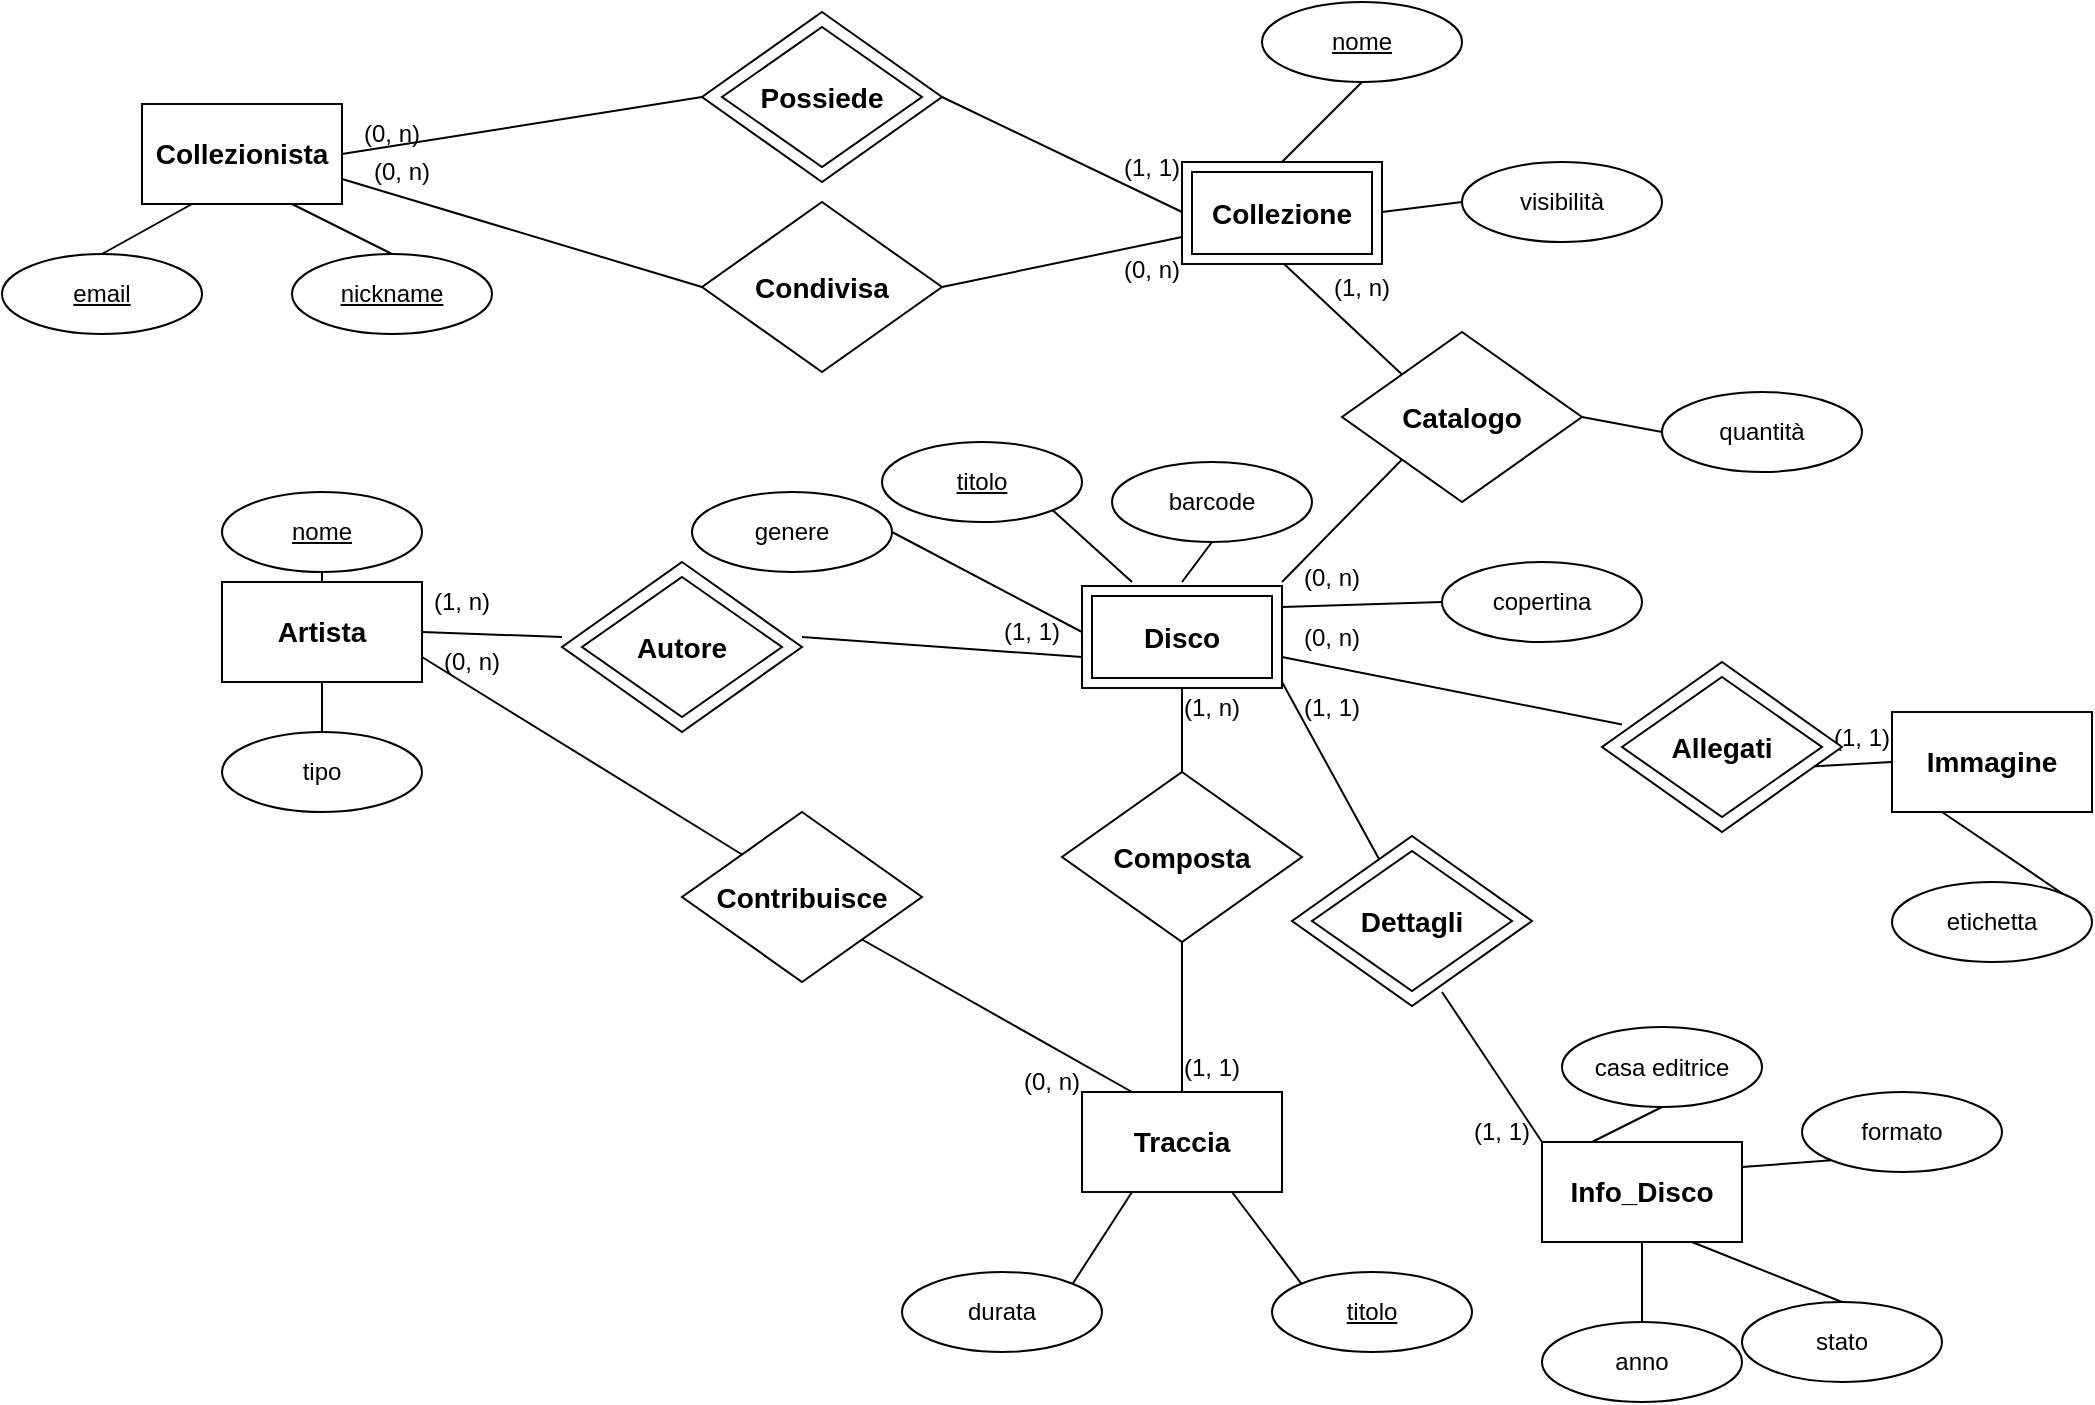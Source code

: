 <mxfile version="21.2.8" type="device">
  <diagram name="Page-1" id="KQ-Xf_K1zHx7-eHDhru5">
    <mxGraphModel dx="880" dy="526" grid="1" gridSize="10" guides="1" tooltips="1" connect="1" arrows="1" fold="1" page="1" pageScale="1" pageWidth="850" pageHeight="1100" math="0" shadow="0">
      <root>
        <mxCell id="0" />
        <mxCell id="1" parent="0" />
        <mxCell id="EAbZsNUZ0CyXFyYORpi1-27" value="" style="group" parent="1" vertex="1" connectable="0">
          <mxGeometry x="380" y="75" width="120" height="126" as="geometry" />
        </mxCell>
        <mxCell id="EAbZsNUZ0CyXFyYORpi1-133" value="" style="group" parent="EAbZsNUZ0CyXFyYORpi1-27" vertex="1" connectable="0">
          <mxGeometry width="120" height="85" as="geometry" />
        </mxCell>
        <mxCell id="EAbZsNUZ0CyXFyYORpi1-28" value="" style="shape=rhombus;html=1;dashed=0;whiteSpace=wrap;perimeter=rhombusPerimeter;" parent="EAbZsNUZ0CyXFyYORpi1-133" vertex="1">
          <mxGeometry width="120" height="85" as="geometry" />
        </mxCell>
        <mxCell id="EAbZsNUZ0CyXFyYORpi1-131" value="" style="rhombus;whiteSpace=wrap;html=1;" parent="EAbZsNUZ0CyXFyYORpi1-133" vertex="1">
          <mxGeometry x="10" y="7.5" width="100" height="70" as="geometry" />
        </mxCell>
        <mxCell id="EAbZsNUZ0CyXFyYORpi1-29" value="Possiede" style="text;html=1;strokeColor=none;fillColor=none;align=center;verticalAlign=middle;whiteSpace=wrap;rounded=0;fontStyle=1;fontSize=14;" parent="EAbZsNUZ0CyXFyYORpi1-133" vertex="1">
          <mxGeometry x="30" y="27.5" width="60" height="30" as="geometry" />
        </mxCell>
        <mxCell id="EAbZsNUZ0CyXFyYORpi1-4" value="" style="group" parent="1" vertex="1" connectable="0">
          <mxGeometry x="100" y="121" width="110" height="80" as="geometry" />
        </mxCell>
        <mxCell id="EAbZsNUZ0CyXFyYORpi1-5" value="" style="html=1;dashed=0;whiteSpace=wrap;" parent="EAbZsNUZ0CyXFyYORpi1-4" vertex="1">
          <mxGeometry width="100" height="50" as="geometry" />
        </mxCell>
        <mxCell id="EAbZsNUZ0CyXFyYORpi1-6" value="Collezionista" style="text;html=1;strokeColor=none;fillColor=none;align=center;verticalAlign=middle;whiteSpace=wrap;rounded=0;fontStyle=1;fontSize=14;" parent="EAbZsNUZ0CyXFyYORpi1-4" vertex="1">
          <mxGeometry x="20" y="10" width="60" height="30" as="geometry" />
        </mxCell>
        <mxCell id="EAbZsNUZ0CyXFyYORpi1-7" value="nickname" style="ellipse;whiteSpace=wrap;html=1;align=center;fontStyle=4;" parent="1" vertex="1">
          <mxGeometry x="175" y="196" width="100" height="40" as="geometry" />
        </mxCell>
        <mxCell id="EAbZsNUZ0CyXFyYORpi1-8" value="" style="endArrow=none;html=1;rounded=0;entryX=0.5;entryY=0;entryDx=0;entryDy=0;exitX=0.75;exitY=1;exitDx=0;exitDy=0;" parent="1" source="EAbZsNUZ0CyXFyYORpi1-5" target="EAbZsNUZ0CyXFyYORpi1-7" edge="1">
          <mxGeometry relative="1" as="geometry">
            <mxPoint x="160" y="186" as="sourcePoint" />
            <mxPoint x="130" y="286" as="targetPoint" />
          </mxGeometry>
        </mxCell>
        <mxCell id="EAbZsNUZ0CyXFyYORpi1-9" value="&lt;u&gt;email&lt;/u&gt;" style="ellipse;whiteSpace=wrap;html=1;align=center;" parent="1" vertex="1">
          <mxGeometry x="30" y="196" width="100" height="40" as="geometry" />
        </mxCell>
        <mxCell id="EAbZsNUZ0CyXFyYORpi1-10" value="" style="endArrow=none;html=1;rounded=0;entryX=0.5;entryY=0;entryDx=0;entryDy=0;exitX=0.25;exitY=1;exitDx=0;exitDy=0;" parent="1" source="EAbZsNUZ0CyXFyYORpi1-5" target="EAbZsNUZ0CyXFyYORpi1-9" edge="1">
          <mxGeometry relative="1" as="geometry">
            <mxPoint x="230" y="151" as="sourcePoint" />
            <mxPoint x="235" y="216" as="targetPoint" />
          </mxGeometry>
        </mxCell>
        <mxCell id="EAbZsNUZ0CyXFyYORpi1-13" value="&lt;u&gt;nome&lt;/u&gt;" style="ellipse;whiteSpace=wrap;html=1;align=center;" parent="1" vertex="1">
          <mxGeometry x="660" y="70" width="100" height="40" as="geometry" />
        </mxCell>
        <mxCell id="EAbZsNUZ0CyXFyYORpi1-14" value="" style="endArrow=none;html=1;rounded=0;entryX=0.5;entryY=0;entryDx=0;entryDy=0;exitX=0.5;exitY=1;exitDx=0;exitDy=0;" parent="1" source="EAbZsNUZ0CyXFyYORpi1-13" edge="1">
          <mxGeometry relative="1" as="geometry">
            <mxPoint x="830" y="160" as="sourcePoint" />
            <mxPoint x="670" y="150" as="targetPoint" />
          </mxGeometry>
        </mxCell>
        <mxCell id="EAbZsNUZ0CyXFyYORpi1-16" value="anno" style="ellipse;whiteSpace=wrap;html=1;align=center;" parent="1" vertex="1">
          <mxGeometry x="800" y="730" width="100" height="40" as="geometry" />
        </mxCell>
        <mxCell id="EAbZsNUZ0CyXFyYORpi1-17" value="genere" style="ellipse;whiteSpace=wrap;html=1;align=center;" parent="1" vertex="1">
          <mxGeometry x="375" y="315" width="100" height="40" as="geometry" />
        </mxCell>
        <mxCell id="EAbZsNUZ0CyXFyYORpi1-18" value="&lt;u&gt;titolo&lt;/u&gt;" style="ellipse;whiteSpace=wrap;html=1;align=center;" parent="1" vertex="1">
          <mxGeometry x="470" y="290" width="100" height="40" as="geometry" />
        </mxCell>
        <mxCell id="EAbZsNUZ0CyXFyYORpi1-20" value="barcode" style="ellipse;whiteSpace=wrap;html=1;align=center;" parent="1" vertex="1">
          <mxGeometry x="585" y="300" width="100" height="40" as="geometry" />
        </mxCell>
        <mxCell id="EAbZsNUZ0CyXFyYORpi1-21" value="" style="group" parent="1" vertex="1" connectable="0">
          <mxGeometry x="570" y="615" width="100" height="50" as="geometry" />
        </mxCell>
        <mxCell id="EAbZsNUZ0CyXFyYORpi1-22" value="" style="html=1;dashed=0;whiteSpace=wrap;" parent="EAbZsNUZ0CyXFyYORpi1-21" vertex="1">
          <mxGeometry width="100" height="50" as="geometry" />
        </mxCell>
        <mxCell id="EAbZsNUZ0CyXFyYORpi1-23" value="Traccia" style="text;html=1;strokeColor=none;fillColor=none;align=center;verticalAlign=middle;whiteSpace=wrap;rounded=0;fontStyle=1;fontSize=14;" parent="EAbZsNUZ0CyXFyYORpi1-21" vertex="1">
          <mxGeometry x="20" y="10" width="60" height="30" as="geometry" />
        </mxCell>
        <mxCell id="EAbZsNUZ0CyXFyYORpi1-24" value="&lt;u&gt;titolo&lt;/u&gt;" style="ellipse;whiteSpace=wrap;html=1;align=center;" parent="1" vertex="1">
          <mxGeometry x="665" y="705" width="100" height="40" as="geometry" />
        </mxCell>
        <mxCell id="EAbZsNUZ0CyXFyYORpi1-25" value="durata" style="ellipse;whiteSpace=wrap;html=1;align=center;" parent="1" vertex="1">
          <mxGeometry x="480" y="705" width="100" height="40" as="geometry" />
        </mxCell>
        <mxCell id="EAbZsNUZ0CyXFyYORpi1-26" value="visibilità" style="ellipse;whiteSpace=wrap;html=1;align=center;" parent="1" vertex="1">
          <mxGeometry x="760" y="150" width="100" height="40" as="geometry" />
        </mxCell>
        <mxCell id="EAbZsNUZ0CyXFyYORpi1-30" value="" style="endArrow=none;html=1;rounded=0;entryX=1;entryY=0.5;entryDx=0;entryDy=0;exitX=0;exitY=0.5;exitDx=0;exitDy=0;" parent="1" source="EAbZsNUZ0CyXFyYORpi1-28" target="EAbZsNUZ0CyXFyYORpi1-5" edge="1">
          <mxGeometry relative="1" as="geometry">
            <mxPoint x="280" y="235" as="sourcePoint" />
            <mxPoint x="440" y="235" as="targetPoint" />
          </mxGeometry>
        </mxCell>
        <mxCell id="EAbZsNUZ0CyXFyYORpi1-31" value="(0, n)" style="text;html=1;strokeColor=none;fillColor=none;align=center;verticalAlign=middle;whiteSpace=wrap;rounded=0;" parent="1" vertex="1">
          <mxGeometry x="210" y="131" width="30" height="10" as="geometry" />
        </mxCell>
        <mxCell id="EAbZsNUZ0CyXFyYORpi1-32" value="" style="endArrow=none;html=1;rounded=0;entryX=0;entryY=0.5;entryDx=0;entryDy=0;exitX=1;exitY=0.5;exitDx=0;exitDy=0;" parent="1" source="EAbZsNUZ0CyXFyYORpi1-28" edge="1">
          <mxGeometry relative="1" as="geometry">
            <mxPoint x="730" y="188" as="sourcePoint" />
            <mxPoint x="620" y="175" as="targetPoint" />
          </mxGeometry>
        </mxCell>
        <mxCell id="EAbZsNUZ0CyXFyYORpi1-33" value="(1, 1)" style="text;html=1;strokeColor=none;fillColor=none;align=center;verticalAlign=middle;whiteSpace=wrap;rounded=0;" parent="1" vertex="1">
          <mxGeometry x="590" y="145" width="30" height="15" as="geometry" />
        </mxCell>
        <mxCell id="EAbZsNUZ0CyXFyYORpi1-34" value="" style="group" parent="1" vertex="1" connectable="0">
          <mxGeometry x="140" y="360" width="100" height="50" as="geometry" />
        </mxCell>
        <mxCell id="EAbZsNUZ0CyXFyYORpi1-35" value="" style="html=1;dashed=0;whiteSpace=wrap;" parent="EAbZsNUZ0CyXFyYORpi1-34" vertex="1">
          <mxGeometry width="100" height="50" as="geometry" />
        </mxCell>
        <mxCell id="EAbZsNUZ0CyXFyYORpi1-36" value="&lt;b&gt;&lt;font style=&quot;font-size: 14px;&quot;&gt;Artista&lt;/font&gt;&lt;/b&gt;" style="text;html=1;strokeColor=none;fillColor=none;align=center;verticalAlign=middle;whiteSpace=wrap;rounded=0;" parent="EAbZsNUZ0CyXFyYORpi1-34" vertex="1">
          <mxGeometry x="20" y="10" width="60" height="30" as="geometry" />
        </mxCell>
        <mxCell id="EAbZsNUZ0CyXFyYORpi1-43" value="" style="endArrow=none;html=1;rounded=0;entryX=0.5;entryY=0;entryDx=0;entryDy=0;exitX=0.5;exitY=1;exitDx=0;exitDy=0;" parent="1" source="EAbZsNUZ0CyXFyYORpi1-47" target="EAbZsNUZ0CyXFyYORpi1-35" edge="1">
          <mxGeometry relative="1" as="geometry">
            <mxPoint x="680" y="285" as="sourcePoint" />
            <mxPoint x="640" y="325" as="targetPoint" />
          </mxGeometry>
        </mxCell>
        <mxCell id="EAbZsNUZ0CyXFyYORpi1-44" value="" style="endArrow=none;html=1;rounded=0;entryX=0.5;entryY=0;entryDx=0;entryDy=0;exitX=0.5;exitY=1;exitDx=0;exitDy=0;" parent="1" source="EAbZsNUZ0CyXFyYORpi1-20" edge="1">
          <mxGeometry relative="1" as="geometry">
            <mxPoint x="730" y="295" as="sourcePoint" />
            <mxPoint x="620" y="360" as="targetPoint" />
          </mxGeometry>
        </mxCell>
        <mxCell id="EAbZsNUZ0CyXFyYORpi1-45" value="" style="endArrow=none;html=1;rounded=0;entryX=1;entryY=1;entryDx=0;entryDy=0;exitX=0.25;exitY=0;exitDx=0;exitDy=0;" parent="1" target="EAbZsNUZ0CyXFyYORpi1-18" edge="1">
          <mxGeometry relative="1" as="geometry">
            <mxPoint x="595" y="360" as="sourcePoint" />
            <mxPoint x="710" y="335" as="targetPoint" />
          </mxGeometry>
        </mxCell>
        <mxCell id="EAbZsNUZ0CyXFyYORpi1-46" value="" style="endArrow=none;html=1;rounded=0;entryX=0;entryY=1;entryDx=0;entryDy=0;exitX=1;exitY=0.25;exitDx=0;exitDy=0;" parent="1" source="EAbZsNUZ0CyXFyYORpi1-119" target="EAbZsNUZ0CyXFyYORpi1-121" edge="1">
          <mxGeometry relative="1" as="geometry">
            <mxPoint x="810" y="380" as="sourcePoint" />
            <mxPoint x="740" y="345" as="targetPoint" />
          </mxGeometry>
        </mxCell>
        <mxCell id="EAbZsNUZ0CyXFyYORpi1-47" value="nome" style="ellipse;whiteSpace=wrap;html=1;align=center;fontStyle=4;" parent="1" vertex="1">
          <mxGeometry x="140" y="315" width="100" height="40" as="geometry" />
        </mxCell>
        <mxCell id="EAbZsNUZ0CyXFyYORpi1-50" value="" style="endArrow=none;html=1;rounded=0;entryX=1;entryY=0.5;entryDx=0;entryDy=0;exitX=0;exitY=0.5;exitDx=0;exitDy=0;" parent="1" target="EAbZsNUZ0CyXFyYORpi1-17" edge="1">
          <mxGeometry relative="1" as="geometry">
            <mxPoint x="570" y="385" as="sourcePoint" />
            <mxPoint x="700" y="473" as="targetPoint" />
          </mxGeometry>
        </mxCell>
        <mxCell id="EAbZsNUZ0CyXFyYORpi1-51" value="" style="endArrow=none;html=1;rounded=0;entryX=0.5;entryY=0;entryDx=0;entryDy=0;exitX=0.5;exitY=1;exitDx=0;exitDy=0;" parent="1" source="EAbZsNUZ0CyXFyYORpi1-119" target="EAbZsNUZ0CyXFyYORpi1-16" edge="1">
          <mxGeometry relative="1" as="geometry">
            <mxPoint x="660" y="465" as="sourcePoint" />
            <mxPoint x="620" y="483" as="targetPoint" />
          </mxGeometry>
        </mxCell>
        <mxCell id="EAbZsNUZ0CyXFyYORpi1-52" value="" style="endArrow=none;html=1;rounded=0;exitX=0.75;exitY=1;exitDx=0;exitDy=0;entryX=0.5;entryY=0;entryDx=0;entryDy=0;" parent="1" source="EAbZsNUZ0CyXFyYORpi1-119" target="EAbZsNUZ0CyXFyYORpi1-122" edge="1">
          <mxGeometry relative="1" as="geometry">
            <mxPoint x="620" y="445" as="sourcePoint" />
            <mxPoint x="555" y="421" as="targetPoint" />
          </mxGeometry>
        </mxCell>
        <mxCell id="EAbZsNUZ0CyXFyYORpi1-53" value="" style="group" parent="1" vertex="1" connectable="0">
          <mxGeometry x="700" y="235" width="120" height="85" as="geometry" />
        </mxCell>
        <mxCell id="EAbZsNUZ0CyXFyYORpi1-54" value="" style="shape=rhombus;html=1;dashed=0;whiteSpace=wrap;perimeter=rhombusPerimeter;" parent="EAbZsNUZ0CyXFyYORpi1-53" vertex="1">
          <mxGeometry width="120" height="85" as="geometry" />
        </mxCell>
        <mxCell id="EAbZsNUZ0CyXFyYORpi1-55" value="Catalogo" style="text;html=1;strokeColor=none;fillColor=none;align=center;verticalAlign=middle;whiteSpace=wrap;rounded=0;fontStyle=1;fontSize=14;" parent="EAbZsNUZ0CyXFyYORpi1-53" vertex="1">
          <mxGeometry x="30" y="27.5" width="60" height="30" as="geometry" />
        </mxCell>
        <mxCell id="EAbZsNUZ0CyXFyYORpi1-56" value="" style="endArrow=none;html=1;rounded=0;entryX=0;entryY=0;entryDx=0;entryDy=0;exitX=0.5;exitY=1;exitDx=0;exitDy=0;" parent="1" target="EAbZsNUZ0CyXFyYORpi1-54" edge="1">
          <mxGeometry relative="1" as="geometry">
            <mxPoint x="670" y="200" as="sourcePoint" />
            <mxPoint x="520" y="280" as="targetPoint" />
          </mxGeometry>
        </mxCell>
        <mxCell id="EAbZsNUZ0CyXFyYORpi1-57" value="(0, n)" style="text;html=1;strokeColor=none;fillColor=none;align=center;verticalAlign=middle;whiteSpace=wrap;rounded=0;" parent="1" vertex="1">
          <mxGeometry x="590" y="196" width="30" height="15" as="geometry" />
        </mxCell>
        <mxCell id="EAbZsNUZ0CyXFyYORpi1-58" value="" style="endArrow=none;html=1;rounded=0;entryX=0;entryY=1;entryDx=0;entryDy=0;exitX=1;exitY=0;exitDx=0;exitDy=0;" parent="1" target="EAbZsNUZ0CyXFyYORpi1-54" edge="1">
          <mxGeometry relative="1" as="geometry">
            <mxPoint x="670" y="360" as="sourcePoint" />
            <mxPoint x="650" y="275" as="targetPoint" />
          </mxGeometry>
        </mxCell>
        <mxCell id="EAbZsNUZ0CyXFyYORpi1-59" value="(0, n)" style="text;html=1;strokeColor=none;fillColor=none;align=center;verticalAlign=middle;whiteSpace=wrap;rounded=0;" parent="1" vertex="1">
          <mxGeometry x="680" y="350" width="30" height="15" as="geometry" />
        </mxCell>
        <mxCell id="EAbZsNUZ0CyXFyYORpi1-63" value="" style="endArrow=none;html=1;rounded=0;entryX=1;entryY=0.5;entryDx=0;entryDy=0;exitX=0;exitY=0.5;exitDx=0;exitDy=0;" parent="1" target="EAbZsNUZ0CyXFyYORpi1-35" edge="1">
          <mxGeometry relative="1" as="geometry">
            <mxPoint x="310" y="387.5" as="sourcePoint" />
            <mxPoint x="320" y="240" as="targetPoint" />
          </mxGeometry>
        </mxCell>
        <mxCell id="EAbZsNUZ0CyXFyYORpi1-64" value="(1, n)" style="text;html=1;strokeColor=none;fillColor=none;align=center;verticalAlign=middle;whiteSpace=wrap;rounded=0;" parent="1" vertex="1">
          <mxGeometry x="245" y="365" width="30" height="10" as="geometry" />
        </mxCell>
        <mxCell id="EAbZsNUZ0CyXFyYORpi1-65" value="" style="endArrow=none;html=1;rounded=0;entryX=1;entryY=0.5;entryDx=0;entryDy=0;exitX=0;exitY=0.75;exitDx=0;exitDy=0;" parent="1" edge="1">
          <mxGeometry relative="1" as="geometry">
            <mxPoint x="570" y="397.5" as="sourcePoint" />
            <mxPoint x="430" y="387.5" as="targetPoint" />
          </mxGeometry>
        </mxCell>
        <mxCell id="EAbZsNUZ0CyXFyYORpi1-66" value="(1, 1)" style="text;html=1;strokeColor=none;fillColor=none;align=center;verticalAlign=middle;whiteSpace=wrap;rounded=0;" parent="1" vertex="1">
          <mxGeometry x="530" y="380" width="30" height="10" as="geometry" />
        </mxCell>
        <mxCell id="EAbZsNUZ0CyXFyYORpi1-67" value="" style="endArrow=none;html=1;rounded=0;entryX=1;entryY=0;entryDx=0;entryDy=0;exitX=0.25;exitY=1;exitDx=0;exitDy=0;" parent="1" source="EAbZsNUZ0CyXFyYORpi1-22" target="EAbZsNUZ0CyXFyYORpi1-25" edge="1">
          <mxGeometry relative="1" as="geometry">
            <mxPoint x="780" y="635" as="sourcePoint" />
            <mxPoint x="660" y="575" as="targetPoint" />
          </mxGeometry>
        </mxCell>
        <mxCell id="EAbZsNUZ0CyXFyYORpi1-68" value="" style="endArrow=none;html=1;rounded=0;entryX=0.75;entryY=1;entryDx=0;entryDy=0;exitX=0;exitY=0;exitDx=0;exitDy=0;" parent="1" source="EAbZsNUZ0CyXFyYORpi1-24" target="EAbZsNUZ0CyXFyYORpi1-22" edge="1">
          <mxGeometry relative="1" as="geometry">
            <mxPoint x="760" y="645" as="sourcePoint" />
            <mxPoint x="640" y="585" as="targetPoint" />
          </mxGeometry>
        </mxCell>
        <mxCell id="EAbZsNUZ0CyXFyYORpi1-69" value="" style="group" parent="1" vertex="1" connectable="0">
          <mxGeometry x="560" y="455" width="120" height="85" as="geometry" />
        </mxCell>
        <mxCell id="EAbZsNUZ0CyXFyYORpi1-70" value="" style="shape=rhombus;html=1;dashed=0;whiteSpace=wrap;perimeter=rhombusPerimeter;" parent="EAbZsNUZ0CyXFyYORpi1-69" vertex="1">
          <mxGeometry width="120" height="85" as="geometry" />
        </mxCell>
        <mxCell id="EAbZsNUZ0CyXFyYORpi1-71" value="Composta" style="text;html=1;strokeColor=none;fillColor=none;align=center;verticalAlign=middle;whiteSpace=wrap;rounded=0;fontStyle=1;fontSize=14;" parent="EAbZsNUZ0CyXFyYORpi1-69" vertex="1">
          <mxGeometry x="30" y="27.5" width="60" height="30" as="geometry" />
        </mxCell>
        <mxCell id="EAbZsNUZ0CyXFyYORpi1-72" value="" style="endArrow=none;html=1;rounded=0;entryX=0.5;entryY=0;entryDx=0;entryDy=0;exitX=0.5;exitY=1;exitDx=0;exitDy=0;" parent="1" target="EAbZsNUZ0CyXFyYORpi1-70" edge="1">
          <mxGeometry relative="1" as="geometry">
            <mxPoint x="620" y="410" as="sourcePoint" />
            <mxPoint x="620" y="566.5" as="targetPoint" />
          </mxGeometry>
        </mxCell>
        <mxCell id="EAbZsNUZ0CyXFyYORpi1-73" value="(1, n)" style="text;html=1;strokeColor=none;fillColor=none;align=center;verticalAlign=middle;whiteSpace=wrap;rounded=0;" parent="1" vertex="1">
          <mxGeometry x="620" y="415" width="30" height="15" as="geometry" />
        </mxCell>
        <mxCell id="EAbZsNUZ0CyXFyYORpi1-74" value="" style="endArrow=none;html=1;rounded=0;entryX=0.5;entryY=1;entryDx=0;entryDy=0;exitX=0.5;exitY=0;exitDx=0;exitDy=0;" parent="1" source="EAbZsNUZ0CyXFyYORpi1-22" target="EAbZsNUZ0CyXFyYORpi1-70" edge="1">
          <mxGeometry relative="1" as="geometry">
            <mxPoint x="770" y="646.5" as="sourcePoint" />
            <mxPoint x="750" y="561.5" as="targetPoint" />
          </mxGeometry>
        </mxCell>
        <mxCell id="EAbZsNUZ0CyXFyYORpi1-75" value="(1, 1)" style="text;html=1;strokeColor=none;fillColor=none;align=center;verticalAlign=middle;whiteSpace=wrap;rounded=0;" parent="1" vertex="1">
          <mxGeometry x="620" y="595" width="30" height="15" as="geometry" />
        </mxCell>
        <mxCell id="EAbZsNUZ0CyXFyYORpi1-76" value="" style="group" parent="1" vertex="1" connectable="0">
          <mxGeometry x="380" y="170" width="120" height="85" as="geometry" />
        </mxCell>
        <mxCell id="EAbZsNUZ0CyXFyYORpi1-77" value="" style="shape=rhombus;html=1;dashed=0;whiteSpace=wrap;perimeter=rhombusPerimeter;" parent="EAbZsNUZ0CyXFyYORpi1-76" vertex="1">
          <mxGeometry width="120" height="85" as="geometry" />
        </mxCell>
        <mxCell id="EAbZsNUZ0CyXFyYORpi1-78" value="Condivisa" style="text;html=1;strokeColor=none;fillColor=none;align=center;verticalAlign=middle;whiteSpace=wrap;rounded=0;fontStyle=1;fontSize=14;" parent="EAbZsNUZ0CyXFyYORpi1-76" vertex="1">
          <mxGeometry x="30" y="27.5" width="60" height="30" as="geometry" />
        </mxCell>
        <mxCell id="EAbZsNUZ0CyXFyYORpi1-79" value="" style="endArrow=none;html=1;rounded=0;entryX=1;entryY=0.75;entryDx=0;entryDy=0;exitX=0;exitY=0.5;exitDx=0;exitDy=0;" parent="1" source="EAbZsNUZ0CyXFyYORpi1-77" target="EAbZsNUZ0CyXFyYORpi1-5" edge="1">
          <mxGeometry relative="1" as="geometry">
            <mxPoint x="410" y="375" as="sourcePoint" />
            <mxPoint x="330" y="286" as="targetPoint" />
          </mxGeometry>
        </mxCell>
        <mxCell id="EAbZsNUZ0CyXFyYORpi1-80" value="(0, n)" style="text;html=1;strokeColor=none;fillColor=none;align=center;verticalAlign=middle;whiteSpace=wrap;rounded=0;" parent="1" vertex="1">
          <mxGeometry x="215" y="150" width="30" height="10" as="geometry" />
        </mxCell>
        <mxCell id="EAbZsNUZ0CyXFyYORpi1-81" value="" style="endArrow=none;html=1;rounded=0;entryX=0;entryY=0.75;entryDx=0;entryDy=0;exitX=1;exitY=0.5;exitDx=0;exitDy=0;" parent="1" source="EAbZsNUZ0CyXFyYORpi1-77" edge="1">
          <mxGeometry relative="1" as="geometry">
            <mxPoint x="860" y="328" as="sourcePoint" />
            <mxPoint x="620" y="187.5" as="targetPoint" />
          </mxGeometry>
        </mxCell>
        <mxCell id="EAbZsNUZ0CyXFyYORpi1-82" value="(1, n)" style="text;html=1;strokeColor=none;fillColor=none;align=center;verticalAlign=middle;whiteSpace=wrap;rounded=0;" parent="1" vertex="1">
          <mxGeometry x="695" y="205" width="30" height="15" as="geometry" />
        </mxCell>
        <mxCell id="EAbZsNUZ0CyXFyYORpi1-83" value="" style="endArrow=none;html=1;rounded=0;entryX=1;entryY=0.5;entryDx=0;entryDy=0;exitX=0;exitY=0.5;exitDx=0;exitDy=0;" parent="1" source="EAbZsNUZ0CyXFyYORpi1-26" edge="1">
          <mxGeometry relative="1" as="geometry">
            <mxPoint x="780" y="115" as="sourcePoint" />
            <mxPoint x="720" y="175" as="targetPoint" />
          </mxGeometry>
        </mxCell>
        <mxCell id="EAbZsNUZ0CyXFyYORpi1-86" value="etichetta" style="ellipse;whiteSpace=wrap;html=1;align=center;" parent="1" vertex="1">
          <mxGeometry x="975" y="510" width="100" height="40" as="geometry" />
        </mxCell>
        <mxCell id="EAbZsNUZ0CyXFyYORpi1-87" value="" style="endArrow=none;html=1;rounded=0;entryX=1;entryY=0;entryDx=0;entryDy=0;exitX=0.25;exitY=1;exitDx=0;exitDy=0;" parent="1" source="EAbZsNUZ0CyXFyYORpi1-103" target="EAbZsNUZ0CyXFyYORpi1-86" edge="1">
          <mxGeometry relative="1" as="geometry">
            <mxPoint x="959.787" y="469.199" as="sourcePoint" />
            <mxPoint x="905" y="401" as="targetPoint" />
          </mxGeometry>
        </mxCell>
        <mxCell id="EAbZsNUZ0CyXFyYORpi1-88" value="casa editrice" style="ellipse;whiteSpace=wrap;html=1;align=center;" parent="1" vertex="1">
          <mxGeometry x="810" y="582.5" width="100" height="40" as="geometry" />
        </mxCell>
        <mxCell id="EAbZsNUZ0CyXFyYORpi1-89" value="" style="endArrow=none;html=1;rounded=0;entryX=0.5;entryY=1;entryDx=0;entryDy=0;exitX=0.25;exitY=0;exitDx=0;exitDy=0;" parent="1" source="EAbZsNUZ0CyXFyYORpi1-119" target="EAbZsNUZ0CyXFyYORpi1-88" edge="1">
          <mxGeometry relative="1" as="geometry">
            <mxPoint x="840" y="465" as="sourcePoint" />
            <mxPoint x="920" y="476" as="targetPoint" />
          </mxGeometry>
        </mxCell>
        <mxCell id="EAbZsNUZ0CyXFyYORpi1-90" value="" style="group" parent="1" vertex="1" connectable="0">
          <mxGeometry x="370" y="475" width="120" height="85" as="geometry" />
        </mxCell>
        <mxCell id="EAbZsNUZ0CyXFyYORpi1-91" value="" style="shape=rhombus;html=1;dashed=0;whiteSpace=wrap;perimeter=rhombusPerimeter;" parent="EAbZsNUZ0CyXFyYORpi1-90" vertex="1">
          <mxGeometry width="120" height="85" as="geometry" />
        </mxCell>
        <mxCell id="EAbZsNUZ0CyXFyYORpi1-92" value="Contribuisce" style="text;html=1;strokeColor=none;fillColor=none;align=center;verticalAlign=middle;whiteSpace=wrap;rounded=0;fontStyle=1;fontSize=14;" parent="EAbZsNUZ0CyXFyYORpi1-90" vertex="1">
          <mxGeometry x="30" y="27.5" width="60" height="30" as="geometry" />
        </mxCell>
        <mxCell id="EAbZsNUZ0CyXFyYORpi1-93" value="" style="endArrow=none;html=1;rounded=0;entryX=1;entryY=0.75;entryDx=0;entryDy=0;exitX=0;exitY=0;exitDx=0;exitDy=0;" parent="1" source="EAbZsNUZ0CyXFyYORpi1-91" target="EAbZsNUZ0CyXFyYORpi1-35" edge="1">
          <mxGeometry relative="1" as="geometry">
            <mxPoint x="380" y="465" as="sourcePoint" />
            <mxPoint x="310" y="462" as="targetPoint" />
          </mxGeometry>
        </mxCell>
        <mxCell id="EAbZsNUZ0CyXFyYORpi1-94" value="" style="endArrow=none;html=1;rounded=0;entryX=1;entryY=1;entryDx=0;entryDy=0;exitX=0.25;exitY=0;exitDx=0;exitDy=0;" parent="1" source="EAbZsNUZ0CyXFyYORpi1-22" target="EAbZsNUZ0CyXFyYORpi1-91" edge="1">
          <mxGeometry relative="1" as="geometry">
            <mxPoint x="310" y="595" as="sourcePoint" />
            <mxPoint x="240" y="592" as="targetPoint" />
          </mxGeometry>
        </mxCell>
        <mxCell id="EAbZsNUZ0CyXFyYORpi1-95" value="(0, n)" style="text;html=1;strokeColor=none;fillColor=none;align=center;verticalAlign=middle;whiteSpace=wrap;rounded=0;" parent="1" vertex="1">
          <mxGeometry x="250" y="395" width="30" height="10" as="geometry" />
        </mxCell>
        <mxCell id="EAbZsNUZ0CyXFyYORpi1-96" value="(0, n)" style="text;html=1;strokeColor=none;fillColor=none;align=center;verticalAlign=middle;whiteSpace=wrap;rounded=0;" parent="1" vertex="1">
          <mxGeometry x="540" y="605" width="30" height="10" as="geometry" />
        </mxCell>
        <mxCell id="EAbZsNUZ0CyXFyYORpi1-97" value="quantità" style="ellipse;whiteSpace=wrap;html=1;align=center;" parent="1" vertex="1">
          <mxGeometry x="860" y="265" width="100" height="40" as="geometry" />
        </mxCell>
        <mxCell id="EAbZsNUZ0CyXFyYORpi1-98" value="" style="endArrow=none;html=1;rounded=0;entryX=0;entryY=0.5;entryDx=0;entryDy=0;exitX=1;exitY=0.5;exitDx=0;exitDy=0;" parent="1" source="EAbZsNUZ0CyXFyYORpi1-54" target="EAbZsNUZ0CyXFyYORpi1-97" edge="1">
          <mxGeometry relative="1" as="geometry">
            <mxPoint x="850" y="335" as="sourcePoint" />
            <mxPoint x="850" y="360" as="targetPoint" />
          </mxGeometry>
        </mxCell>
        <mxCell id="EAbZsNUZ0CyXFyYORpi1-99" value="copertina" style="ellipse;whiteSpace=wrap;html=1;align=center;" parent="1" vertex="1">
          <mxGeometry x="750" y="350" width="100" height="40" as="geometry" />
        </mxCell>
        <mxCell id="EAbZsNUZ0CyXFyYORpi1-101" value="" style="endArrow=none;html=1;rounded=0;entryX=1;entryY=0.25;entryDx=0;entryDy=0;exitX=0;exitY=0.5;exitDx=0;exitDy=0;" parent="1" source="EAbZsNUZ0CyXFyYORpi1-99" edge="1">
          <mxGeometry relative="1" as="geometry">
            <mxPoint x="700" y="590" as="sourcePoint" />
            <mxPoint x="670" y="372.5" as="targetPoint" />
          </mxGeometry>
        </mxCell>
        <mxCell id="EAbZsNUZ0CyXFyYORpi1-102" value="" style="group" parent="1" vertex="1" connectable="0">
          <mxGeometry x="975" y="425" width="100" height="50" as="geometry" />
        </mxCell>
        <mxCell id="EAbZsNUZ0CyXFyYORpi1-103" value="" style="html=1;dashed=0;whiteSpace=wrap;" parent="EAbZsNUZ0CyXFyYORpi1-102" vertex="1">
          <mxGeometry width="100" height="50" as="geometry" />
        </mxCell>
        <mxCell id="EAbZsNUZ0CyXFyYORpi1-104" value="Immagine" style="text;html=1;strokeColor=none;fillColor=none;align=center;verticalAlign=middle;whiteSpace=wrap;rounded=0;fontStyle=1;fontSize=14;" parent="EAbZsNUZ0CyXFyYORpi1-102" vertex="1">
          <mxGeometry x="20" y="10" width="60" height="30" as="geometry" />
        </mxCell>
        <mxCell id="EAbZsNUZ0CyXFyYORpi1-111" value="" style="endArrow=none;html=1;rounded=0;entryX=0;entryY=0;entryDx=0;entryDy=0;exitX=1;exitY=0.75;exitDx=0;exitDy=0;" parent="1" edge="1">
          <mxGeometry relative="1" as="geometry">
            <mxPoint x="670" y="397.5" as="sourcePoint" />
            <mxPoint x="840" y="431.25" as="targetPoint" />
          </mxGeometry>
        </mxCell>
        <mxCell id="EAbZsNUZ0CyXFyYORpi1-112" value="" style="endArrow=none;html=1;rounded=0;entryX=0;entryY=0.5;entryDx=0;entryDy=0;exitX=1;exitY=0.5;exitDx=0;exitDy=0;" parent="1" target="EAbZsNUZ0CyXFyYORpi1-103" edge="1">
          <mxGeometry relative="1" as="geometry">
            <mxPoint x="930" y="452.5" as="sourcePoint" />
            <mxPoint x="810" y="405" as="targetPoint" />
          </mxGeometry>
        </mxCell>
        <mxCell id="EAbZsNUZ0CyXFyYORpi1-113" value="(1, 1)" style="text;html=1;strokeColor=none;fillColor=none;align=center;verticalAlign=middle;whiteSpace=wrap;rounded=0;" parent="1" vertex="1">
          <mxGeometry x="945" y="430" width="30" height="15" as="geometry" />
        </mxCell>
        <mxCell id="EAbZsNUZ0CyXFyYORpi1-114" value="(0, n)" style="text;html=1;strokeColor=none;fillColor=none;align=center;verticalAlign=middle;whiteSpace=wrap;rounded=0;" parent="1" vertex="1">
          <mxGeometry x="680" y="380" width="30" height="15" as="geometry" />
        </mxCell>
        <mxCell id="EAbZsNUZ0CyXFyYORpi1-116" value="tipo" style="ellipse;whiteSpace=wrap;html=1;align=center;" parent="1" vertex="1">
          <mxGeometry x="140" y="435" width="100" height="40" as="geometry" />
        </mxCell>
        <mxCell id="EAbZsNUZ0CyXFyYORpi1-117" value="" style="endArrow=none;html=1;rounded=0;entryX=0.5;entryY=0;entryDx=0;entryDy=0;exitX=0.5;exitY=1;exitDx=0;exitDy=0;" parent="1" source="EAbZsNUZ0CyXFyYORpi1-35" target="EAbZsNUZ0CyXFyYORpi1-116" edge="1">
          <mxGeometry relative="1" as="geometry">
            <mxPoint x="290" y="490" as="sourcePoint" />
            <mxPoint x="130" y="392" as="targetPoint" />
          </mxGeometry>
        </mxCell>
        <mxCell id="EAbZsNUZ0CyXFyYORpi1-118" value="" style="group" parent="1" vertex="1" connectable="0">
          <mxGeometry x="800" y="640" width="100" height="50" as="geometry" />
        </mxCell>
        <mxCell id="EAbZsNUZ0CyXFyYORpi1-119" value="" style="html=1;dashed=0;whiteSpace=wrap;" parent="EAbZsNUZ0CyXFyYORpi1-118" vertex="1">
          <mxGeometry width="100" height="50" as="geometry" />
        </mxCell>
        <mxCell id="EAbZsNUZ0CyXFyYORpi1-120" value="Info_Disco" style="text;html=1;strokeColor=none;fillColor=none;align=center;verticalAlign=middle;whiteSpace=wrap;rounded=0;fontStyle=1;fontSize=14;" parent="EAbZsNUZ0CyXFyYORpi1-118" vertex="1">
          <mxGeometry x="20" y="10" width="60" height="30" as="geometry" />
        </mxCell>
        <mxCell id="EAbZsNUZ0CyXFyYORpi1-121" value="formato" style="ellipse;whiteSpace=wrap;html=1;align=center;" parent="1" vertex="1">
          <mxGeometry x="930" y="615" width="100" height="40" as="geometry" />
        </mxCell>
        <mxCell id="EAbZsNUZ0CyXFyYORpi1-122" value="stato" style="ellipse;whiteSpace=wrap;html=1;align=center;" parent="1" vertex="1">
          <mxGeometry x="900" y="720" width="100" height="40" as="geometry" />
        </mxCell>
        <mxCell id="EAbZsNUZ0CyXFyYORpi1-126" value="" style="endArrow=none;html=1;rounded=0;entryX=0;entryY=0;entryDx=0;entryDy=0;exitX=1;exitY=1;exitDx=0;exitDy=0;" parent="1" edge="1">
          <mxGeometry relative="1" as="geometry">
            <mxPoint x="670" y="410" as="sourcePoint" />
            <mxPoint x="720" y="501.25" as="targetPoint" />
          </mxGeometry>
        </mxCell>
        <mxCell id="EAbZsNUZ0CyXFyYORpi1-127" value="" style="endArrow=none;html=1;rounded=0;entryX=0;entryY=0;entryDx=0;entryDy=0;exitX=0.5;exitY=1;exitDx=0;exitDy=0;" parent="1" target="EAbZsNUZ0CyXFyYORpi1-119" edge="1">
          <mxGeometry relative="1" as="geometry">
            <mxPoint x="750" y="565" as="sourcePoint" />
            <mxPoint x="930" y="643" as="targetPoint" />
          </mxGeometry>
        </mxCell>
        <mxCell id="EAbZsNUZ0CyXFyYORpi1-128" value="(1, 1)" style="text;html=1;strokeColor=none;fillColor=none;align=center;verticalAlign=middle;whiteSpace=wrap;rounded=0;" parent="1" vertex="1">
          <mxGeometry x="680" y="415" width="30" height="15" as="geometry" />
        </mxCell>
        <mxCell id="EAbZsNUZ0CyXFyYORpi1-129" value="(1, 1)" style="text;html=1;strokeColor=none;fillColor=none;align=center;verticalAlign=middle;whiteSpace=wrap;rounded=0;" parent="1" vertex="1">
          <mxGeometry x="765" y="627.5" width="30" height="15" as="geometry" />
        </mxCell>
        <mxCell id="EAbZsNUZ0CyXFyYORpi1-130" value="&lt;b&gt;&lt;font style=&quot;font-size: 14px;&quot;&gt;Collezione&lt;/font&gt;&lt;/b&gt;" style="shape=ext;margin=3;double=1;whiteSpace=wrap;html=1;align=center;" parent="1" vertex="1">
          <mxGeometry x="620" y="150" width="100" height="51" as="geometry" />
        </mxCell>
        <mxCell id="EAbZsNUZ0CyXFyYORpi1-132" value="&lt;b&gt;&lt;font style=&quot;font-size: 14px;&quot;&gt;Disco&lt;/font&gt;&lt;/b&gt;" style="shape=ext;margin=3;double=1;whiteSpace=wrap;html=1;align=center;" parent="1" vertex="1">
          <mxGeometry x="570" y="362" width="100" height="51" as="geometry" />
        </mxCell>
        <mxCell id="EAbZsNUZ0CyXFyYORpi1-134" value="" style="group" parent="1" vertex="1" connectable="0">
          <mxGeometry x="310" y="350" width="120" height="85" as="geometry" />
        </mxCell>
        <mxCell id="EAbZsNUZ0CyXFyYORpi1-135" value="" style="shape=rhombus;html=1;dashed=0;whiteSpace=wrap;perimeter=rhombusPerimeter;" parent="EAbZsNUZ0CyXFyYORpi1-134" vertex="1">
          <mxGeometry width="120" height="85" as="geometry" />
        </mxCell>
        <mxCell id="EAbZsNUZ0CyXFyYORpi1-136" value="" style="rhombus;whiteSpace=wrap;html=1;" parent="EAbZsNUZ0CyXFyYORpi1-134" vertex="1">
          <mxGeometry x="10" y="7.5" width="100" height="70" as="geometry" />
        </mxCell>
        <mxCell id="EAbZsNUZ0CyXFyYORpi1-137" value="Autore" style="text;html=1;strokeColor=none;fillColor=none;align=center;verticalAlign=middle;whiteSpace=wrap;rounded=0;fontStyle=1;fontSize=14;" parent="EAbZsNUZ0CyXFyYORpi1-134" vertex="1">
          <mxGeometry x="30" y="27.5" width="60" height="30" as="geometry" />
        </mxCell>
        <mxCell id="EAbZsNUZ0CyXFyYORpi1-138" value="" style="group" parent="1" vertex="1" connectable="0">
          <mxGeometry x="675" y="487" width="120" height="126" as="geometry" />
        </mxCell>
        <mxCell id="EAbZsNUZ0CyXFyYORpi1-139" value="" style="group" parent="EAbZsNUZ0CyXFyYORpi1-138" vertex="1" connectable="0">
          <mxGeometry width="120" height="85" as="geometry" />
        </mxCell>
        <mxCell id="EAbZsNUZ0CyXFyYORpi1-140" value="" style="shape=rhombus;html=1;dashed=0;whiteSpace=wrap;perimeter=rhombusPerimeter;" parent="EAbZsNUZ0CyXFyYORpi1-139" vertex="1">
          <mxGeometry width="120" height="85" as="geometry" />
        </mxCell>
        <mxCell id="EAbZsNUZ0CyXFyYORpi1-141" value="" style="rhombus;whiteSpace=wrap;html=1;" parent="EAbZsNUZ0CyXFyYORpi1-139" vertex="1">
          <mxGeometry x="10" y="7.5" width="100" height="70" as="geometry" />
        </mxCell>
        <mxCell id="EAbZsNUZ0CyXFyYORpi1-142" value="Dettagli" style="text;html=1;strokeColor=none;fillColor=none;align=center;verticalAlign=middle;whiteSpace=wrap;rounded=0;fontStyle=1;fontSize=14;" parent="EAbZsNUZ0CyXFyYORpi1-139" vertex="1">
          <mxGeometry x="30" y="27.5" width="60" height="30" as="geometry" />
        </mxCell>
        <mxCell id="EAbZsNUZ0CyXFyYORpi1-143" value="" style="group" parent="1" vertex="1" connectable="0">
          <mxGeometry x="910" y="530" width="120" height="126" as="geometry" />
        </mxCell>
        <mxCell id="EAbZsNUZ0CyXFyYORpi1-144" value="" style="group" parent="EAbZsNUZ0CyXFyYORpi1-143" vertex="1" connectable="0">
          <mxGeometry x="-80" y="-130" width="120" height="85" as="geometry" />
        </mxCell>
        <mxCell id="EAbZsNUZ0CyXFyYORpi1-145" value="" style="shape=rhombus;html=1;dashed=0;whiteSpace=wrap;perimeter=rhombusPerimeter;" parent="EAbZsNUZ0CyXFyYORpi1-144" vertex="1">
          <mxGeometry width="120" height="85" as="geometry" />
        </mxCell>
        <mxCell id="EAbZsNUZ0CyXFyYORpi1-146" value="" style="rhombus;whiteSpace=wrap;html=1;" parent="EAbZsNUZ0CyXFyYORpi1-144" vertex="1">
          <mxGeometry x="10" y="7.5" width="100" height="70" as="geometry" />
        </mxCell>
        <mxCell id="EAbZsNUZ0CyXFyYORpi1-147" value="Allegati" style="text;html=1;strokeColor=none;fillColor=none;align=center;verticalAlign=middle;whiteSpace=wrap;rounded=0;fontStyle=1;fontSize=14;" parent="EAbZsNUZ0CyXFyYORpi1-144" vertex="1">
          <mxGeometry x="30" y="27.5" width="60" height="30" as="geometry" />
        </mxCell>
      </root>
    </mxGraphModel>
  </diagram>
</mxfile>
